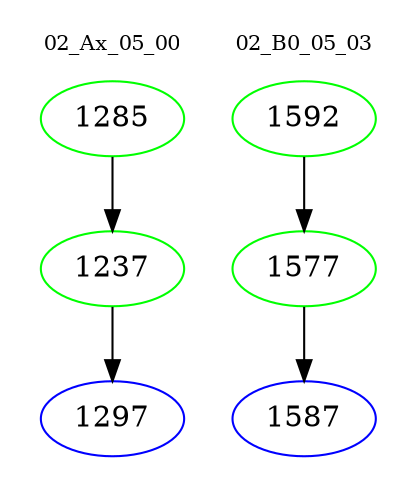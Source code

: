 digraph{
subgraph cluster_0 {
color = white
label = "02_Ax_05_00";
fontsize=10;
T0_1285 [label="1285", color="green"]
T0_1285 -> T0_1237 [color="black"]
T0_1237 [label="1237", color="green"]
T0_1237 -> T0_1297 [color="black"]
T0_1297 [label="1297", color="blue"]
}
subgraph cluster_1 {
color = white
label = "02_B0_05_03";
fontsize=10;
T1_1592 [label="1592", color="green"]
T1_1592 -> T1_1577 [color="black"]
T1_1577 [label="1577", color="green"]
T1_1577 -> T1_1587 [color="black"]
T1_1587 [label="1587", color="blue"]
}
}
